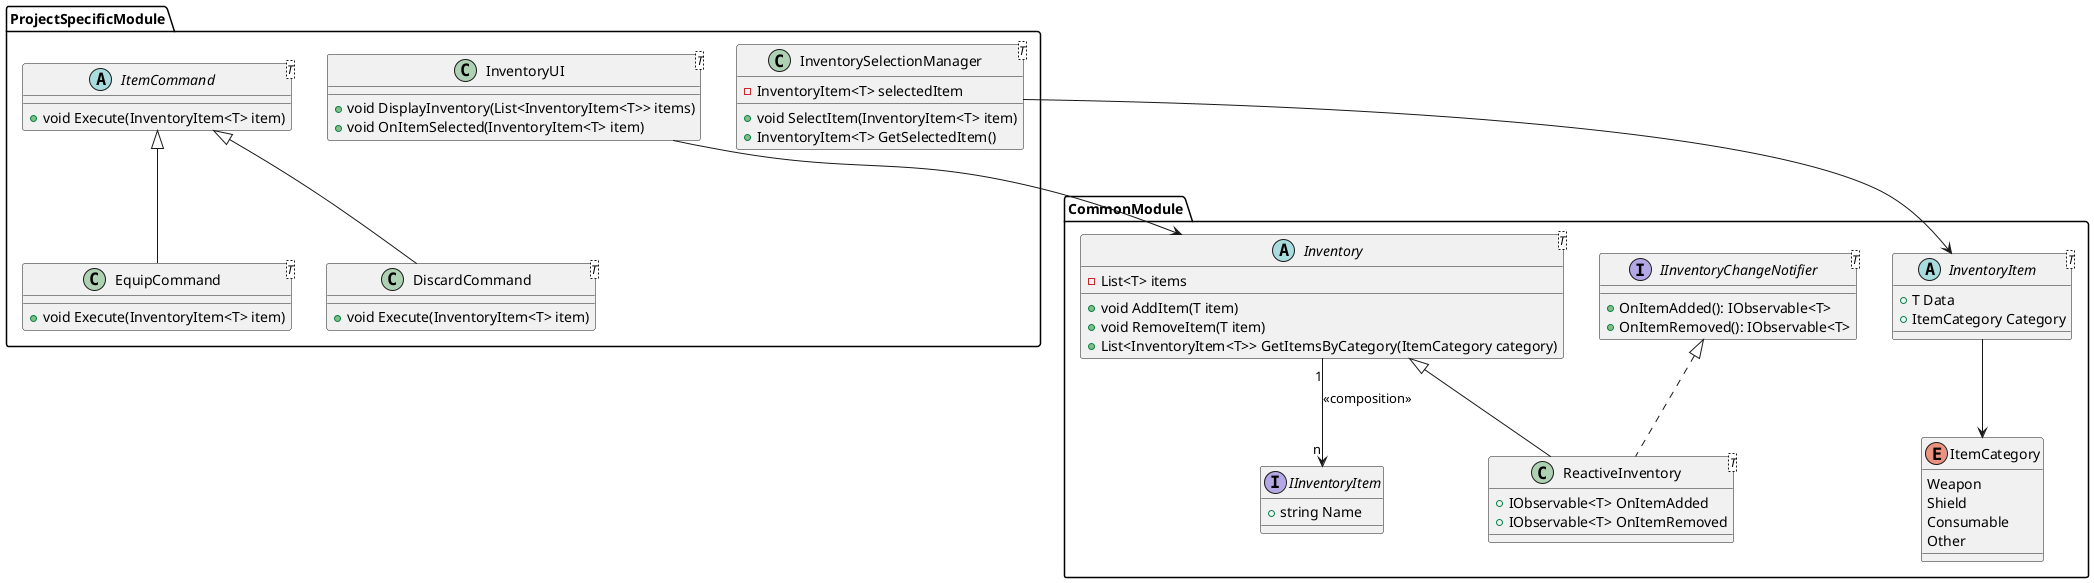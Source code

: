 @startuml

package CommonModule {

    ' インベントリに格納されるアイテム
    interface IInventoryItem{
        + string Name
    }

    abstract class Inventory<T> {
        - List<T> items
        + void AddItem(T item)
        + void RemoveItem(T item)
        + List<InventoryItem<T>> GetItemsByCategory(ItemCategory category)
    }


    abstract class InventoryItem<T> {
        + T Data
        + ItemCategory Category
    }

    interface IInventoryChangeNotifier<T> {
        + OnItemAdded(): IObservable<T>
        + OnItemRemoved(): IObservable<T>
    }


    class ReactiveInventory<T> {
        + IObservable<T> OnItemAdded
        + IObservable<T> OnItemRemoved
    }

    enum ItemCategory {
        Weapon
        Shield
        Consumable
        Other
    }
}

Inventory "1"-->"n" IInventoryItem : <<composition>>



package ProjectSpecificModule {
    abstract class ItemCommand<T> {
        + void Execute(InventoryItem<T> item)
    }

    class EquipCommand<T> {
        + void Execute(InventoryItem<T> item)
    }

    class DiscardCommand<T> {
        + void Execute(InventoryItem<T> item)
    }

    class InventoryUI<T> {
        + void DisplayInventory(List<InventoryItem<T>> items)
        + void OnItemSelected(InventoryItem<T> item)
    }

    class InventorySelectionManager<T> {
        - InventoryItem<T> selectedItem
        + void SelectItem(InventoryItem<T> item)
        + InventoryItem<T> GetSelectedItem()
    }
}


ReactiveInventory -up-|> Inventory
ReactiveInventory .up.|> IInventoryChangeNotifier


InventoryItem --> ItemCategory
InventoryUI --> Inventory
InventorySelectionManager --> InventoryItem
EquipCommand -up-|> ItemCommand
DiscardCommand -up-|> ItemCommand

@enduml
